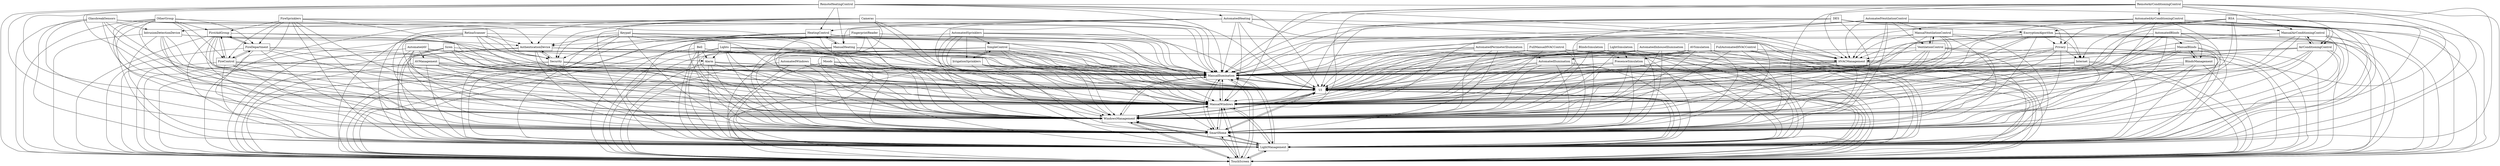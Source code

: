 digraph{
graph [rankdir=TB];
node [shape=box];
edge [arrowhead=normal];
0[label="FirstAidGroup",]
1[label="ManualBlinds",]
2[label="ManualVentilationControl",]
3[label="DES",]
4[label="AuthenticationDevice",]
5[label="ManualIlumination",]
6[label="Privacy",]
7[label="IntrusionDetectionDevice",]
8[label="SimpleControl",]
9[label="RetinaScanner",]
10[label="RemoteHeatingControl",]
11[label="GlassbreakSensors",]
12[label="Lights",]
13[label="BlindsSimulation",]
14[label="UI",]
15[label="TouchScreen",]
16[label="AutomatedAV",]
17[label="RSA",]
18[label="HVACManagement",]
19[label="Security",]
20[label="Moods",]
21[label="OtherGroup",]
22[label="AutomatedSprinklers",]
23[label="FireDepartment",]
24[label="FireSprinklers",]
25[label="Internet",]
26[label="FireControl",]
27[label="EncryptionAlgorithm",]
28[label="AutomatedAirConditioningControl",]
29[label="ManualAirConditioningControl",]
30[label="Siren",]
31[label="Bell",]
32[label="PresenceSimulation",]
33[label="IrrigationSprinklers",]
34[label="AutomatedBlinds",]
35[label="LightManagement",]
36[label="AVManagement",]
37[label="SmartHome",]
38[label="LightSimulation",]
39[label="HeatingControl",]
40[label="AutomatedInhouseIllumination",]
41[label="VentilationControl",]
42[label="RemoteAirConditioningControl",]
43[label="WindowsManagement",]
44[label="ManualWindows",]
45[label="ManualHeating",]
46[label="AutomatedIlumination",]
47[label="FullManualHVACControl",]
48[label="AutomatedWindows",]
49[label="Alarm",]
50[label="FullAutomatedHVACControl",]
51[label="BlindsManagement",]
52[label="Keypad",]
53[label="AVSimulation",]
54[label="AutomatedVentilationControl",]
55[label="FingerprintReader",]
56[label="Cameras",]
57[label="AutomatedHeating",]
58[label="AutomatedPerimeterIllumination",]
59[label="AirConditioningControl",]
0->5[label="",]
0->14[label="",]
0->15[label="",]
0->23[label="",]
0->26[label="",]
0->35[label="",]
0->37[label="",]
0->43[label="",]
0->44[label="",]
1->5[label="",]
1->14[label="",]
1->15[label="",]
1->35[label="",]
1->37[label="",]
1->43[label="",]
1->44[label="",]
1->51[label="",]
2->5[label="",]
2->14[label="",]
2->15[label="",]
2->18[label="",]
2->35[label="",]
2->37[label="",]
2->41[label="",]
2->43[label="",]
2->44[label="",]
3->5[label="",]
3->6[label="",]
3->14[label="",]
3->15[label="",]
3->25[label="",]
3->27[label="",]
3->35[label="",]
3->37[label="",]
3->43[label="",]
3->44[label="",]
4->5[label="",]
4->14[label="",]
4->15[label="",]
4->19[label="",]
4->35[label="",]
4->37[label="",]
4->43[label="",]
4->44[label="",]
5->14[label="",]
5->15[label="",]
5->35[label="",]
5->37[label="",]
5->43[label="",]
5->44[label="",]
6->5[label="",]
6->14[label="",]
6->15[label="",]
6->25[label="",]
6->35[label="",]
6->37[label="",]
6->43[label="",]
6->44[label="",]
7->4[label="",]
7->5[label="",]
7->14[label="",]
7->15[label="",]
7->19[label="",]
7->35[label="",]
7->37[label="",]
7->43[label="",]
7->44[label="",]
8->5[label="",]
8->14[label="",]
8->15[label="",]
8->33[label="",]
8->35[label="",]
8->37[label="",]
8->43[label="",]
8->44[label="",]
9->4[label="",]
9->5[label="",]
9->14[label="",]
9->15[label="",]
9->19[label="",]
9->35[label="",]
9->37[label="",]
9->43[label="",]
9->44[label="",]
10->5[label="",]
10->14[label="",]
10->15[label="",]
10->18[label="",]
10->35[label="",]
10->37[label="",]
10->39[label="",]
10->43[label="",]
10->44[label="",]
10->45[label="",]
10->57[label="",]
11->4[label="",]
11->5[label="",]
11->7[label="",]
11->14[label="",]
11->15[label="",]
11->19[label="",]
11->35[label="",]
11->37[label="",]
11->43[label="",]
11->44[label="",]
12->5[label="",]
12->14[label="",]
12->15[label="",]
12->35[label="",]
12->37[label="",]
12->43[label="",]
12->44[label="",]
12->49[label="",]
13->5[label="",]
13->14[label="",]
13->15[label="",]
13->32[label="",]
13->35[label="",]
13->37[label="",]
13->43[label="",]
13->44[label="",]
14->5[label="",]
14->15[label="",]
14->35[label="",]
14->37[label="",]
14->43[label="",]
14->44[label="",]
15->5[label="",]
15->14[label="",]
15->35[label="",]
15->37[label="",]
15->43[label="",]
15->44[label="",]
16->5[label="",]
16->14[label="",]
16->15[label="",]
16->35[label="",]
16->36[label="",]
16->37[label="",]
16->43[label="",]
16->44[label="",]
17->5[label="",]
17->6[label="",]
17->14[label="",]
17->15[label="",]
17->25[label="",]
17->27[label="",]
17->35[label="",]
17->37[label="",]
17->43[label="",]
17->44[label="",]
18->5[label="",]
18->14[label="",]
18->15[label="",]
18->35[label="",]
18->37[label="",]
18->43[label="",]
18->44[label="",]
19->4[label="",]
19->5[label="",]
19->14[label="",]
19->15[label="",]
19->35[label="",]
19->37[label="",]
19->43[label="",]
19->44[label="",]
20->5[label="",]
20->14[label="",]
20->15[label="",]
20->35[label="",]
20->37[label="",]
20->43[label="",]
20->44[label="",]
21->0[label="",]
21->5[label="",]
21->14[label="",]
21->15[label="",]
21->23[label="",]
21->26[label="",]
21->35[label="",]
21->37[label="",]
21->43[label="",]
21->44[label="",]
22->5[label="",]
22->8[label="",]
22->14[label="",]
22->15[label="",]
22->33[label="",]
22->35[label="",]
22->37[label="",]
22->43[label="",]
22->44[label="",]
23->0[label="",]
23->5[label="",]
23->14[label="",]
23->15[label="",]
23->26[label="",]
23->35[label="",]
23->37[label="",]
23->43[label="",]
23->44[label="",]
24->0[label="",]
24->5[label="",]
24->14[label="",]
24->15[label="",]
24->23[label="",]
24->26[label="",]
24->35[label="",]
24->37[label="",]
24->43[label="",]
24->44[label="",]
25->5[label="",]
25->14[label="",]
25->15[label="",]
25->35[label="",]
25->37[label="",]
25->43[label="",]
25->44[label="",]
26->0[label="",]
26->5[label="",]
26->14[label="",]
26->15[label="",]
26->23[label="",]
26->35[label="",]
26->37[label="",]
26->43[label="",]
26->44[label="",]
27->5[label="",]
27->6[label="",]
27->14[label="",]
27->15[label="",]
27->25[label="",]
27->35[label="",]
27->37[label="",]
27->43[label="",]
27->44[label="",]
28->5[label="",]
28->14[label="",]
28->15[label="",]
28->18[label="",]
28->29[label="",]
28->35[label="",]
28->37[label="",]
28->43[label="",]
28->44[label="",]
28->59[label="",]
29->5[label="",]
29->14[label="",]
29->15[label="",]
29->18[label="",]
29->35[label="",]
29->37[label="",]
29->43[label="",]
29->44[label="",]
29->59[label="",]
30->5[label="",]
30->14[label="",]
30->15[label="",]
30->35[label="",]
30->37[label="",]
30->43[label="",]
30->44[label="",]
30->49[label="",]
31->5[label="",]
31->14[label="",]
31->15[label="",]
31->35[label="",]
31->37[label="",]
31->43[label="",]
31->44[label="",]
31->49[label="",]
32->5[label="",]
32->14[label="",]
32->15[label="",]
32->35[label="",]
32->37[label="",]
32->43[label="",]
32->44[label="",]
33->5[label="",]
33->8[label="",]
33->14[label="",]
33->15[label="",]
33->35[label="",]
33->37[label="",]
33->43[label="",]
33->44[label="",]
34->1[label="",]
34->5[label="",]
34->14[label="",]
34->15[label="",]
34->35[label="",]
34->37[label="",]
34->43[label="",]
34->44[label="",]
34->51[label="",]
35->5[label="",]
35->14[label="",]
35->15[label="",]
35->37[label="",]
35->43[label="",]
35->44[label="",]
36->5[label="",]
36->14[label="",]
36->15[label="",]
36->35[label="",]
36->37[label="",]
36->43[label="",]
36->44[label="",]
37->5[label="",]
37->14[label="",]
37->15[label="",]
37->35[label="",]
37->43[label="",]
37->44[label="",]
38->5[label="",]
38->14[label="",]
38->15[label="",]
38->32[label="",]
38->35[label="",]
38->37[label="",]
38->43[label="",]
38->44[label="",]
39->5[label="",]
39->14[label="",]
39->15[label="",]
39->18[label="",]
39->35[label="",]
39->37[label="",]
39->43[label="",]
39->44[label="",]
39->45[label="",]
40->5[label="",]
40->14[label="",]
40->15[label="",]
40->35[label="",]
40->37[label="",]
40->43[label="",]
40->44[label="",]
40->46[label="",]
41->2[label="",]
41->5[label="",]
41->14[label="",]
41->15[label="",]
41->18[label="",]
41->35[label="",]
41->37[label="",]
41->43[label="",]
41->44[label="",]
42->5[label="",]
42->14[label="",]
42->15[label="",]
42->18[label="",]
42->28[label="",]
42->29[label="",]
42->35[label="",]
42->37[label="",]
42->43[label="",]
42->44[label="",]
42->59[label="",]
43->5[label="",]
43->14[label="",]
43->15[label="",]
43->35[label="",]
43->37[label="",]
43->44[label="",]
44->5[label="",]
44->14[label="",]
44->15[label="",]
44->35[label="",]
44->37[label="",]
44->43[label="",]
45->5[label="",]
45->14[label="",]
45->15[label="",]
45->18[label="",]
45->35[label="",]
45->37[label="",]
45->39[label="",]
45->43[label="",]
45->44[label="",]
46->5[label="",]
46->14[label="",]
46->15[label="",]
46->35[label="",]
46->37[label="",]
46->43[label="",]
46->44[label="",]
47->5[label="",]
47->14[label="",]
47->15[label="",]
47->18[label="",]
47->35[label="",]
47->37[label="",]
47->43[label="",]
47->44[label="",]
48->5[label="",]
48->14[label="",]
48->15[label="",]
48->35[label="",]
48->37[label="",]
48->43[label="",]
48->44[label="",]
49->5[label="",]
49->14[label="",]
49->15[label="",]
49->35[label="",]
49->37[label="",]
49->43[label="",]
49->44[label="",]
50->5[label="",]
50->14[label="",]
50->15[label="",]
50->18[label="",]
50->35[label="",]
50->37[label="",]
50->43[label="",]
50->44[label="",]
51->1[label="",]
51->5[label="",]
51->14[label="",]
51->15[label="",]
51->35[label="",]
51->37[label="",]
51->43[label="",]
51->44[label="",]
52->4[label="",]
52->5[label="",]
52->14[label="",]
52->15[label="",]
52->19[label="",]
52->35[label="",]
52->37[label="",]
52->43[label="",]
52->44[label="",]
53->5[label="",]
53->14[label="",]
53->15[label="",]
53->32[label="",]
53->35[label="",]
53->37[label="",]
53->43[label="",]
53->44[label="",]
54->2[label="",]
54->5[label="",]
54->14[label="",]
54->15[label="",]
54->18[label="",]
54->35[label="",]
54->37[label="",]
54->41[label="",]
54->43[label="",]
54->44[label="",]
55->4[label="",]
55->5[label="",]
55->14[label="",]
55->15[label="",]
55->19[label="",]
55->35[label="",]
55->37[label="",]
55->43[label="",]
55->44[label="",]
56->4[label="",]
56->5[label="",]
56->7[label="",]
56->14[label="",]
56->15[label="",]
56->19[label="",]
56->35[label="",]
56->37[label="",]
56->43[label="",]
56->44[label="",]
57->5[label="",]
57->14[label="",]
57->15[label="",]
57->18[label="",]
57->35[label="",]
57->37[label="",]
57->39[label="",]
57->43[label="",]
57->44[label="",]
57->45[label="",]
58->5[label="",]
58->14[label="",]
58->15[label="",]
58->35[label="",]
58->37[label="",]
58->43[label="",]
58->44[label="",]
58->46[label="",]
59->5[label="",]
59->14[label="",]
59->15[label="",]
59->18[label="",]
59->29[label="",]
59->35[label="",]
59->37[label="",]
59->43[label="",]
59->44[label="",]
}
